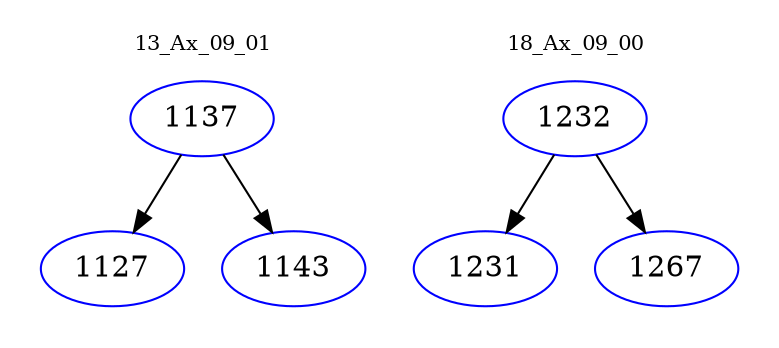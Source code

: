 digraph{
subgraph cluster_0 {
color = white
label = "13_Ax_09_01";
fontsize=10;
T0_1137 [label="1137", color="blue"]
T0_1137 -> T0_1127 [color="black"]
T0_1127 [label="1127", color="blue"]
T0_1137 -> T0_1143 [color="black"]
T0_1143 [label="1143", color="blue"]
}
subgraph cluster_1 {
color = white
label = "18_Ax_09_00";
fontsize=10;
T1_1232 [label="1232", color="blue"]
T1_1232 -> T1_1231 [color="black"]
T1_1231 [label="1231", color="blue"]
T1_1232 -> T1_1267 [color="black"]
T1_1267 [label="1267", color="blue"]
}
}
